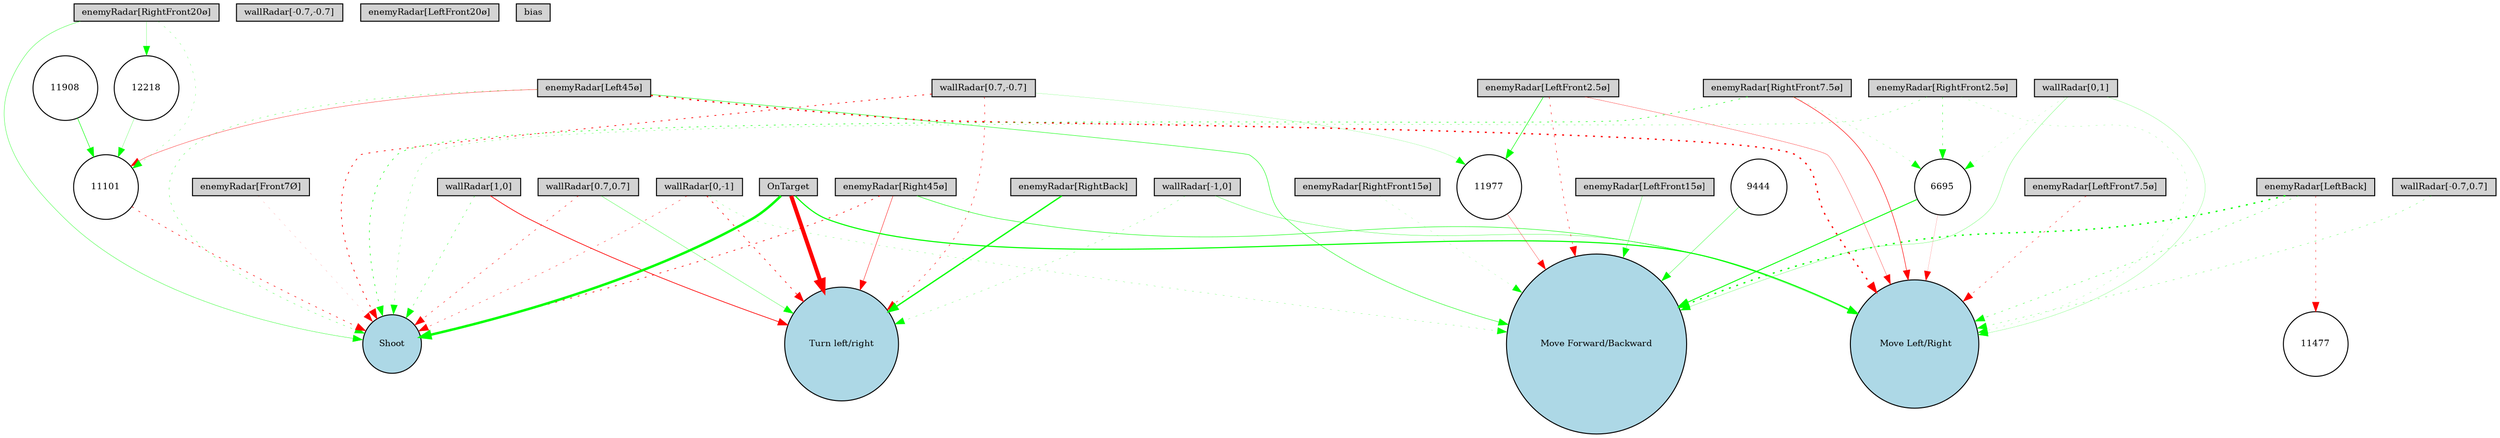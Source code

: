 digraph {
	node [fontsize=9 height=0.2 shape=circle width=0.2]
	"wallRadar[1,0]" [fillcolor=lightgray shape=box style=filled]
	"wallRadar[0,1]" [fillcolor=lightgray shape=box style=filled]
	"wallRadar[-1,0]" [fillcolor=lightgray shape=box style=filled]
	"wallRadar[0,-1]" [fillcolor=lightgray shape=box style=filled]
	"wallRadar[0.7,0.7]" [fillcolor=lightgray shape=box style=filled]
	"wallRadar[-0.7,0.7]" [fillcolor=lightgray shape=box style=filled]
	"wallRadar[-0.7,-0.7]" [fillcolor=lightgray shape=box style=filled]
	"wallRadar[0.7,-0.7]" [fillcolor=lightgray shape=box style=filled]
	"enemyRadar[RightBack]" [fillcolor=lightgray shape=box style=filled]
	"enemyRadar[LeftBack]" [fillcolor=lightgray shape=box style=filled]
	"enemyRadar[Right45ø]" [fillcolor=lightgray shape=box style=filled]
	"enemyRadar[Left45ø]" [fillcolor=lightgray shape=box style=filled]
	"enemyRadar[RightFront20ø]" [fillcolor=lightgray shape=box style=filled]
	"enemyRadar[LeftFront20ø]" [fillcolor=lightgray shape=box style=filled]
	"enemyRadar[RightFront15ø]" [fillcolor=lightgray shape=box style=filled]
	"enemyRadar[LeftFront15ø]" [fillcolor=lightgray shape=box style=filled]
	"enemyRadar[RightFront7.5ø]" [fillcolor=lightgray shape=box style=filled]
	"enemyRadar[LeftFront7.5ø]" [fillcolor=lightgray shape=box style=filled]
	"enemyRadar[RightFront2.5ø]" [fillcolor=lightgray shape=box style=filled]
	"enemyRadar[LeftFront2.5ø]" [fillcolor=lightgray shape=box style=filled]
	"enemyRadar[Front7Ø]" [fillcolor=lightgray shape=box style=filled]
	OnTarget [fillcolor=lightgray shape=box style=filled]
	bias [fillcolor=lightgray shape=box style=filled]
	Shoot [fillcolor=lightblue style=filled]
	"Move Forward/Backward" [fillcolor=lightblue style=filled]
	" Move Left/Right" [fillcolor=lightblue style=filled]
	"Turn left/right" [fillcolor=lightblue style=filled]
	9444 [fillcolor=white style=filled]
	11908 [fillcolor=white style=filled]
	6695 [fillcolor=white style=filled]
	11977 [fillcolor=white style=filled]
	11477 [fillcolor=white style=filled]
	12218 [fillcolor=white style=filled]
	11101 [fillcolor=white style=filled]
	"wallRadar[-1,0]" -> " Move Left/Right" [color=green penwidth=0.285231571736854 style=solid]
	"wallRadar[0.7,0.7]" -> "Turn left/right" [color=green penwidth=0.28319325443065224 style=solid]
	"wallRadar[0,-1]" -> "Turn left/right" [color=red penwidth=0.6779624274415319 style=dotted]
	"enemyRadar[RightFront7.5ø]" -> Shoot [color=green penwidth=0.5503705450297003 style=dotted]
	"enemyRadar[RightFront20ø]" -> Shoot [color=green penwidth=0.3220327530068033 style=solid]
	"wallRadar[0,-1]" -> Shoot [color=red penwidth=0.376530400769435 style=dotted]
	OnTarget -> "Turn left/right" [color=red penwidth=4.118176640603311 style=solid]
	"enemyRadar[Right45ø]" -> Shoot [color=red penwidth=0.6868638974696747 style=dotted]
	"enemyRadar[RightFront7.5ø]" -> " Move Left/Right" [color=red penwidth=0.5238404494457405 style=solid]
	"enemyRadar[LeftFront2.5ø]" -> " Move Left/Right" [color=red penwidth=0.2710895388298464 style=solid]
	"wallRadar[0.7,-0.7]" -> Shoot [color=red penwidth=0.7385801041907745 style=dotted]
	"wallRadar[1,0]" -> Shoot [color=green penwidth=0.34188939506870264 style=dotted]
	"wallRadar[-1,0]" -> "Turn left/right" [color=green penwidth=0.2243585007570733 style=dotted]
	"enemyRadar[LeftFront7.5ø]" -> " Move Left/Right" [color=red penwidth=0.4030577638709123 style=dotted]
	"enemyRadar[Left45ø]" -> Shoot [color=green penwidth=0.3016086297339411 style=dotted]
	"enemyRadar[LeftBack]" -> "Move Forward/Backward" [color=green penwidth=1.3985234676093798 style=dotted]
	"enemyRadar[LeftBack]" -> " Move Left/Right" [color=green penwidth=0.3520573781268599 style=dotted]
	"wallRadar[0.7,-0.7]" -> "Turn left/right" [color=red penwidth=0.48767049161106935 style=dotted]
	"wallRadar[0,1]" -> "Move Forward/Backward" [color=green penwidth=0.20978956476018024 style=solid]
	"enemyRadar[Left45ø]" -> "Move Forward/Backward" [color=green penwidth=0.4516789525892152 style=solid]
	"enemyRadar[RightFront2.5ø]" -> " Move Left/Right" [color=green penwidth=0.15203861524757173 style=dotted]
	"wallRadar[-0.7,0.7]" -> " Move Left/Right" [color=green penwidth=0.2608854004069383 style=dotted]
	"enemyRadar[RightBack]" -> "Turn left/right" [color=green penwidth=1.3554481874856372 style=solid]
	"enemyRadar[RightFront15ø]" -> "Move Forward/Backward" [color=green penwidth=0.11736634400428116 style=dotted]
	"wallRadar[1,0]" -> "Turn left/right" [color=red penwidth=0.7023444541475594 style=solid]
	"enemyRadar[LeftFront15ø]" -> "Move Forward/Backward" [color=green penwidth=0.28269600455844646 style=solid]
	OnTarget -> Shoot [color=green penwidth=2.5248792380721827 style=solid]
	"enemyRadar[LeftFront2.5ø]" -> "Move Forward/Backward" [color=red penwidth=0.4715161812096298 style=dotted]
	"enemyRadar[Right45ø]" -> " Move Left/Right" [color=green penwidth=0.4880646137036275 style=solid]
	OnTarget -> " Move Left/Right" [color=green penwidth=1.1304352558279893 style=solid]
	"enemyRadar[Left45ø]" -> " Move Left/Right" [color=red penwidth=1.3627658485568177 style=dotted]
	"enemyRadar[Front7Ø]" -> Shoot [color=red penwidth=0.10929037540458535 style=dotted]
	"wallRadar[0,-1]" -> "Move Forward/Backward" [color=green penwidth=0.1979512504887107 style=dotted]
	"enemyRadar[RightFront2.5ø]" -> Shoot [color=green penwidth=0.24619740597785505 style=dotted]
	"enemyRadar[RightFront2.5ø]" -> 6695 [color=green penwidth=0.38016533350642345 style=dotted]
	6695 -> "Move Forward/Backward" [color=green penwidth=0.9215246113433881 style=solid]
	"enemyRadar[Right45ø]" -> "Turn left/right" [color=red penwidth=0.4083599953152752 style=solid]
	"enemyRadar[RightFront7.5ø]" -> 6695 [color=green penwidth=0.17285475393690497 style=dotted]
	"wallRadar[0,1]" -> 6695 [color=green penwidth=0.11205056458381799 style=dotted]
	"wallRadar[0,1]" -> " Move Left/Right" [color=green penwidth=0.17031225384635246 style=solid]
	6695 -> " Move Left/Right" [color=red penwidth=0.12798334093117877 style=solid]
	"wallRadar[0.7,0.7]" -> Shoot [color=red penwidth=0.44883663547636377 style=dotted]
	"enemyRadar[RightFront20ø]" -> 11101 [color=green penwidth=0.2029911923550201 style=dotted]
	11101 -> Shoot [color=red penwidth=0.5786894999474184 style=dotted]
	9444 -> "Move Forward/Backward" [color=green penwidth=0.30920389126448 style=solid]
	"enemyRadar[LeftBack]" -> 11477 [color=red penwidth=0.4004264488997181 style=dotted]
	"enemyRadar[Left45ø]" -> 11101 [color=red penwidth=0.322832779916531 style=solid]
	11908 -> 11101 [color=green penwidth=0.5211533895229794 style=solid]
	"enemyRadar[LeftFront2.5ø]" -> 11977 [color=green penwidth=0.5543573103026589 style=solid]
	11977 -> "Move Forward/Backward" [color=red penwidth=0.26375238828775993 style=solid]
	"wallRadar[0.7,-0.7]" -> 11977 [color=green penwidth=0.13762586316516168 style=solid]
	"enemyRadar[RightFront20ø]" -> 12218 [color=green penwidth=0.21270243425336305 style=solid]
	12218 -> 11101 [color=green penwidth=0.21545512675563966 style=solid]
}
